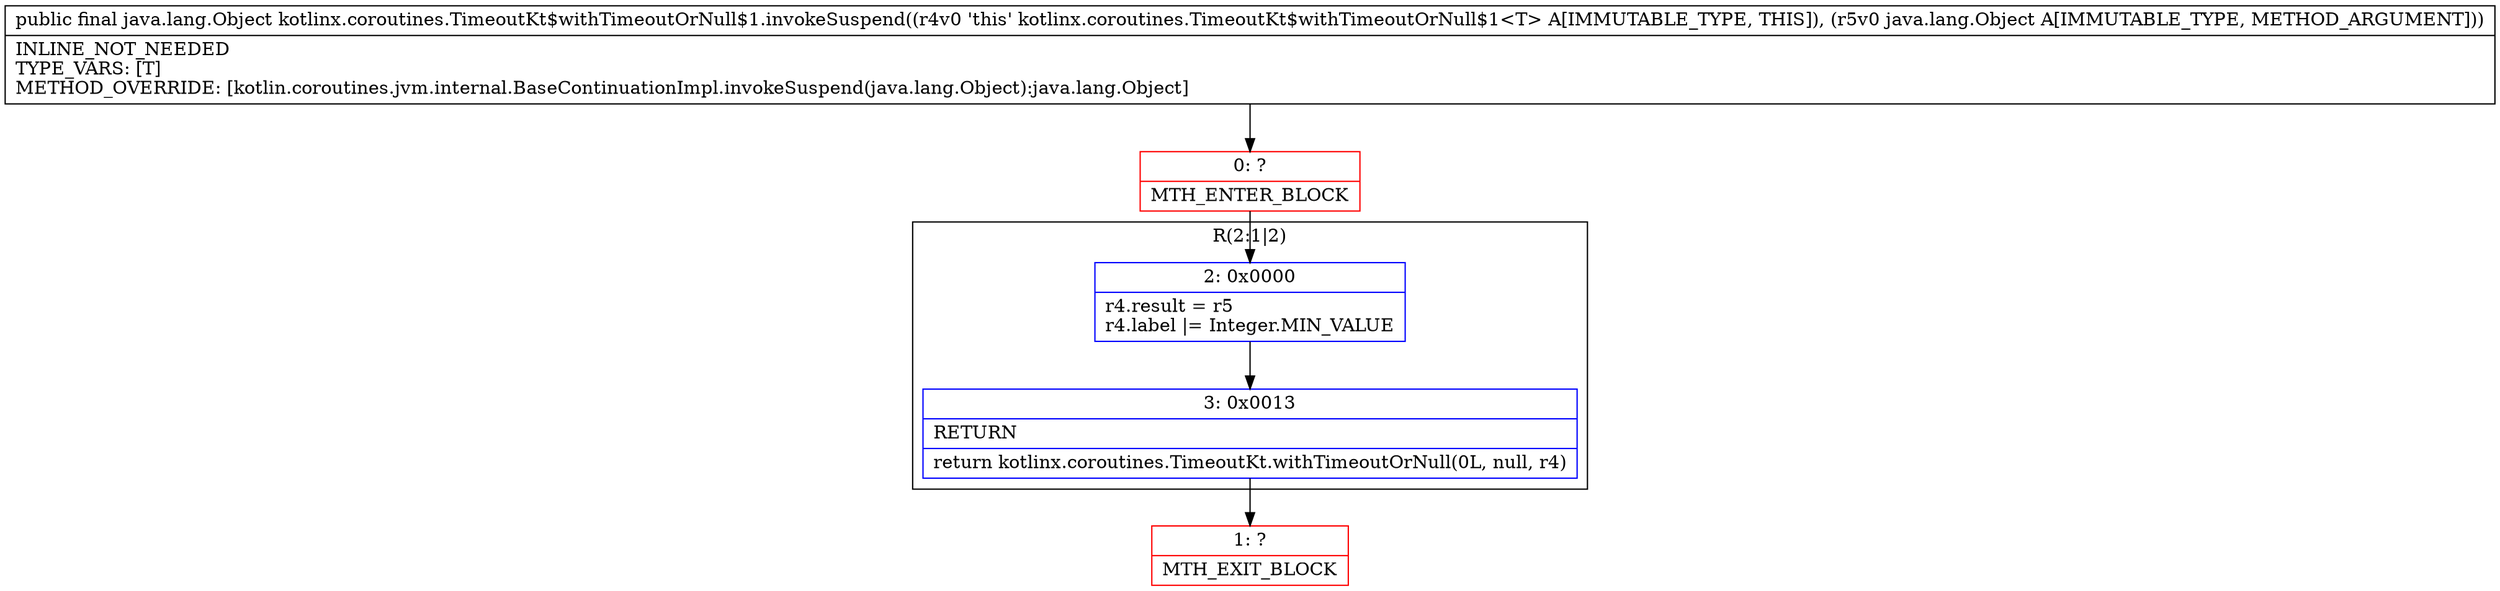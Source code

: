 digraph "CFG forkotlinx.coroutines.TimeoutKt$withTimeoutOrNull$1.invokeSuspend(Ljava\/lang\/Object;)Ljava\/lang\/Object;" {
subgraph cluster_Region_183446571 {
label = "R(2:1|2)";
node [shape=record,color=blue];
Node_2 [shape=record,label="{2\:\ 0x0000|r4.result = r5\lr4.label \|= Integer.MIN_VALUE\l}"];
Node_3 [shape=record,label="{3\:\ 0x0013|RETURN\l|return kotlinx.coroutines.TimeoutKt.withTimeoutOrNull(0L, null, r4)\l}"];
}
Node_0 [shape=record,color=red,label="{0\:\ ?|MTH_ENTER_BLOCK\l}"];
Node_1 [shape=record,color=red,label="{1\:\ ?|MTH_EXIT_BLOCK\l}"];
MethodNode[shape=record,label="{public final java.lang.Object kotlinx.coroutines.TimeoutKt$withTimeoutOrNull$1.invokeSuspend((r4v0 'this' kotlinx.coroutines.TimeoutKt$withTimeoutOrNull$1\<T\> A[IMMUTABLE_TYPE, THIS]), (r5v0 java.lang.Object A[IMMUTABLE_TYPE, METHOD_ARGUMENT]))  | INLINE_NOT_NEEDED\lTYPE_VARS: [T]\lMETHOD_OVERRIDE: [kotlin.coroutines.jvm.internal.BaseContinuationImpl.invokeSuspend(java.lang.Object):java.lang.Object]\l}"];
MethodNode -> Node_0;Node_2 -> Node_3;
Node_3 -> Node_1;
Node_0 -> Node_2;
}

